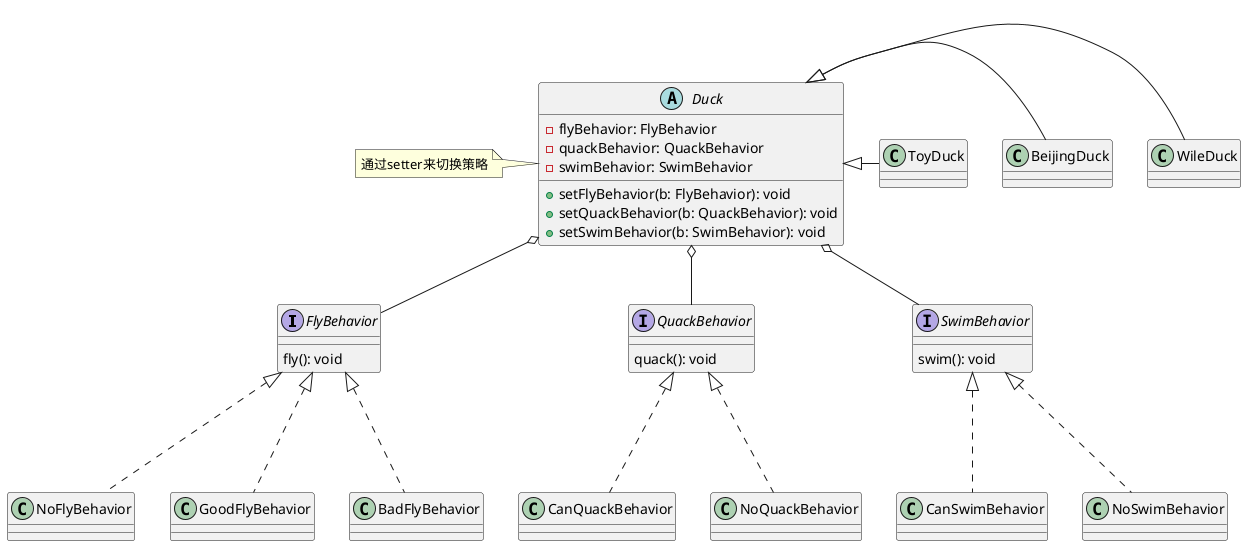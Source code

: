 @startuml

'策略接口
interface FlyBehavior{
    fly(): void
}

class NoFlyBehavior{

}

class GoodFlyBehavior{

}

class BadFlyBehavior{

}

'策略接口
interface QuackBehavior{
    quack(): void
}

class CanQuackBehavior{

}

class NoQuackBehavior{

}

'策略接口
interface SwimBehavior{
    swim(): void
}

class CanSwimBehavior{

}

class NoSwimBehavior{

}


'鸭子类
abstract class Duck{
    - flyBehavior: FlyBehavior
    - quackBehavior: QuackBehavior
    - swimBehavior: SwimBehavior

    + setFlyBehavior(b: FlyBehavior): void
    + setQuackBehavior(b: QuackBehavior): void
    + setSwimBehavior(b: SwimBehavior): void
}

note left of Duck
通过setter来切换策略
end note

class WileDuck{

}

class BeijingDuck{

}

class ToyDuck{

}


FlyBehavior <|... NoFlyBehavior
FlyBehavior <|... GoodFlyBehavior
FlyBehavior <|... BadFlyBehavior

QuackBehavior <|... CanQuackBehavior
QuackBehavior <|... NoQuackBehavior

SwimBehavior <|... CanSwimBehavior
SwimBehavior <|... NoSwimBehavior

Duck <|-right- WileDuck
Duck <|-right- BeijingDuck
Duck <|-right- ToyDuck

Duck o-- FlyBehavior
Duck o-- QuackBehavior
Duck o-- SwimBehavior


@enduml